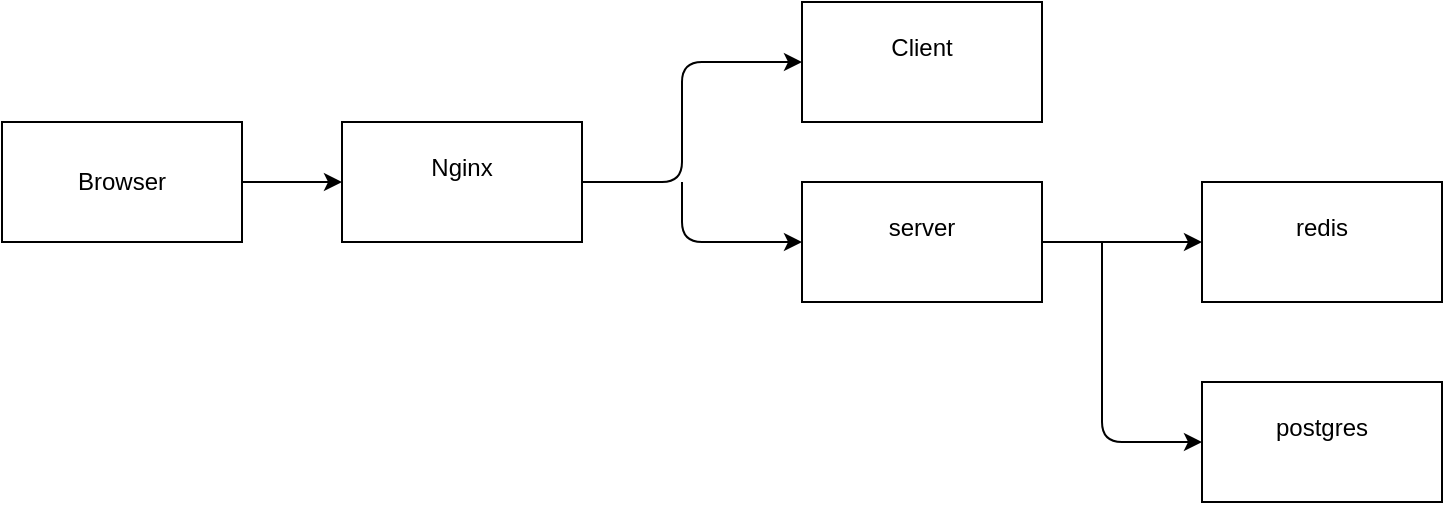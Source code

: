 <mxfile version="10.7.7" type="device"><diagram id="xuZa3cN9_F5cxR-Oz542" name="Page-1"><mxGraphModel dx="1331" dy="474" grid="1" gridSize="10" guides="1" tooltips="1" connect="1" arrows="1" fold="1" page="1" pageScale="1" pageWidth="850" pageHeight="1100" math="0" shadow="0"><root><mxCell id="0"/><mxCell id="1" parent="0"/><mxCell id="zmYKIq18lH1aiFIwFIRz-1" value="Nginx&lt;br&gt;&lt;br&gt;" style="rounded=0;whiteSpace=wrap;html=1;" vertex="1" parent="1"><mxGeometry x="170" y="300" width="120" height="60" as="geometry"/></mxCell><mxCell id="zmYKIq18lH1aiFIwFIRz-5" value="Browser" style="rounded=0;whiteSpace=wrap;html=1;" vertex="1" parent="1"><mxGeometry y="300" width="120" height="60" as="geometry"/></mxCell><mxCell id="zmYKIq18lH1aiFIwFIRz-6" value="Client&lt;br&gt;&lt;br&gt;" style="rounded=0;whiteSpace=wrap;html=1;" vertex="1" parent="1"><mxGeometry x="400" y="240" width="120" height="60" as="geometry"/></mxCell><mxCell id="zmYKIq18lH1aiFIwFIRz-7" value="server&lt;br&gt;&lt;br&gt;" style="rounded=0;whiteSpace=wrap;html=1;" vertex="1" parent="1"><mxGeometry x="400" y="330" width="120" height="60" as="geometry"/></mxCell><mxCell id="zmYKIq18lH1aiFIwFIRz-8" value="postgres&lt;br&gt;&lt;br&gt;" style="rounded=0;whiteSpace=wrap;html=1;" vertex="1" parent="1"><mxGeometry x="600" y="430" width="120" height="60" as="geometry"/></mxCell><mxCell id="zmYKIq18lH1aiFIwFIRz-9" value="redis&lt;br&gt;&lt;br&gt;" style="rounded=0;whiteSpace=wrap;html=1;" vertex="1" parent="1"><mxGeometry x="600" y="330" width="120" height="60" as="geometry"/></mxCell><mxCell id="zmYKIq18lH1aiFIwFIRz-11" value="" style="endArrow=classic;html=1;entryX=0;entryY=0.5;entryDx=0;entryDy=0;exitX=1;exitY=0.5;exitDx=0;exitDy=0;" edge="1" parent="1" source="zmYKIq18lH1aiFIwFIRz-5" target="zmYKIq18lH1aiFIwFIRz-1"><mxGeometry width="50" height="50" relative="1" as="geometry"><mxPoint x="10" y="570" as="sourcePoint"/><mxPoint x="60" y="520" as="targetPoint"/></mxGeometry></mxCell><mxCell id="zmYKIq18lH1aiFIwFIRz-12" value="" style="endArrow=classic;html=1;entryX=0;entryY=0.5;entryDx=0;entryDy=0;exitX=1;exitY=0.5;exitDx=0;exitDy=0;" edge="1" parent="1" source="zmYKIq18lH1aiFIwFIRz-1" target="zmYKIq18lH1aiFIwFIRz-6"><mxGeometry width="50" height="50" relative="1" as="geometry"><mxPoint x="10" y="570" as="sourcePoint"/><mxPoint x="60" y="520" as="targetPoint"/><Array as="points"><mxPoint x="340" y="330"/><mxPoint x="340" y="270"/></Array></mxGeometry></mxCell><mxCell id="zmYKIq18lH1aiFIwFIRz-13" value="" style="endArrow=classic;html=1;entryX=0;entryY=0.5;entryDx=0;entryDy=0;" edge="1" parent="1" target="zmYKIq18lH1aiFIwFIRz-7"><mxGeometry width="50" height="50" relative="1" as="geometry"><mxPoint x="340" y="330" as="sourcePoint"/><mxPoint x="60" y="510" as="targetPoint"/><Array as="points"><mxPoint x="340" y="360"/></Array></mxGeometry></mxCell><mxCell id="zmYKIq18lH1aiFIwFIRz-14" value="" style="endArrow=classic;html=1;entryX=0;entryY=0.5;entryDx=0;entryDy=0;exitX=1;exitY=0.5;exitDx=0;exitDy=0;" edge="1" parent="1" source="zmYKIq18lH1aiFIwFIRz-7" target="zmYKIq18lH1aiFIwFIRz-9"><mxGeometry width="50" height="50" relative="1" as="geometry"><mxPoint x="10" y="560" as="sourcePoint"/><mxPoint x="60" y="510" as="targetPoint"/></mxGeometry></mxCell><mxCell id="zmYKIq18lH1aiFIwFIRz-15" value="" style="endArrow=classic;html=1;entryX=0;entryY=0.5;entryDx=0;entryDy=0;" edge="1" parent="1" target="zmYKIq18lH1aiFIwFIRz-8"><mxGeometry width="50" height="50" relative="1" as="geometry"><mxPoint x="550" y="360" as="sourcePoint"/><mxPoint x="60" y="510" as="targetPoint"/><Array as="points"><mxPoint x="550" y="460"/></Array></mxGeometry></mxCell></root></mxGraphModel></diagram></mxfile>